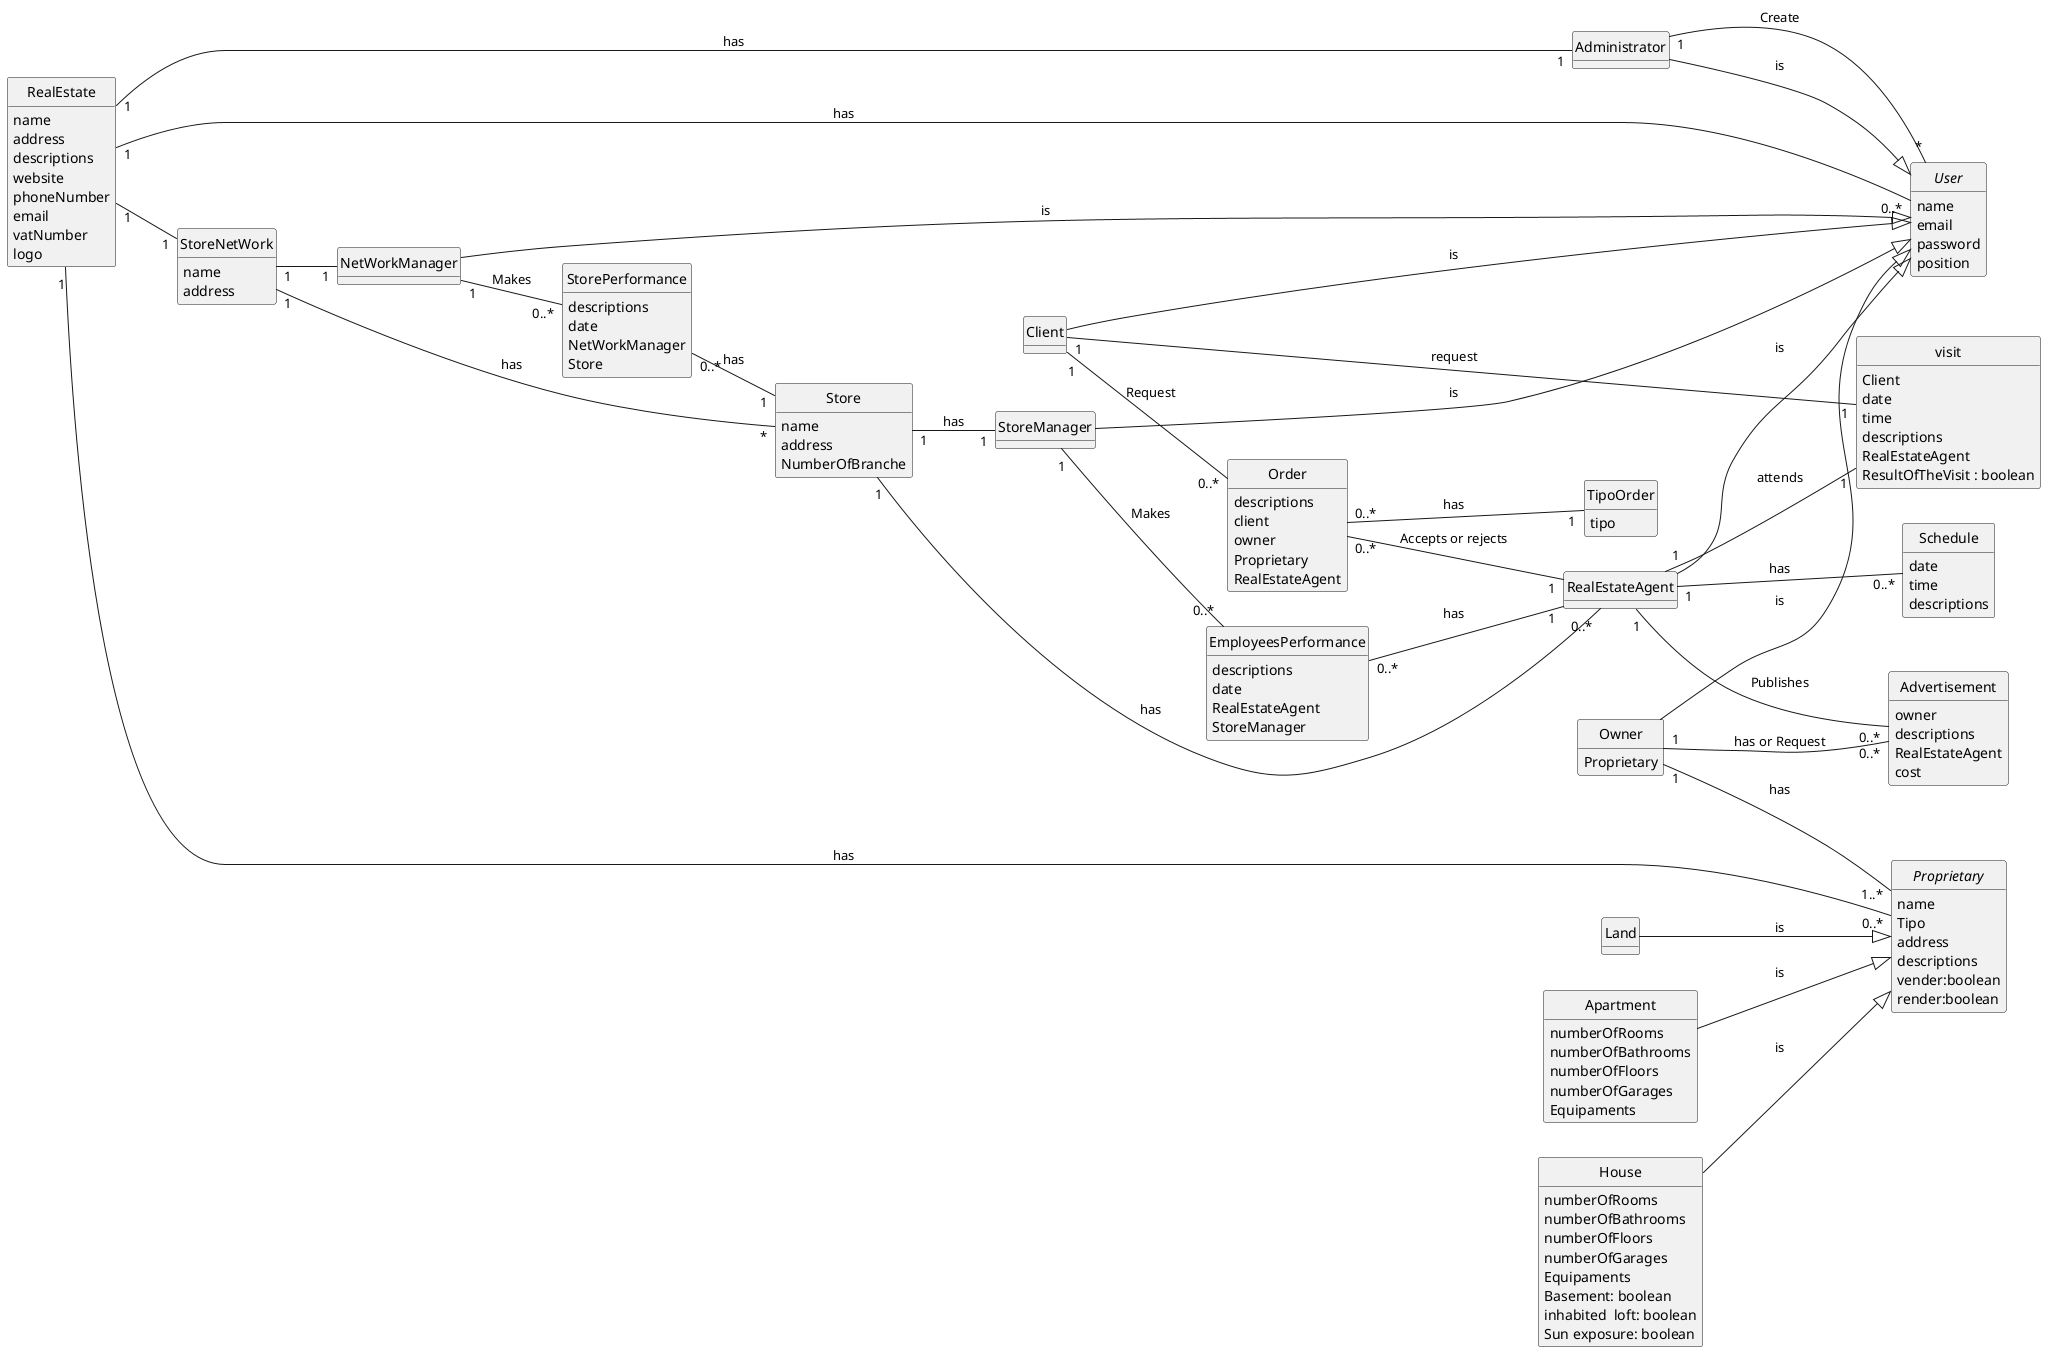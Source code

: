 @startuml
skinparam monochrome true
skinparam packageStyle rectangle
skinparam shadowing false
'skinparam linetype ortho
'left to right direction
skinparam classAttributeIconSize 0
hide circle
hide methods
left to right direction


'title Domain Model

'class Platform {
'  -description
'}

class RealEstate {
    name
    address
    descriptions
    website
    phoneNumber
    email
    vatNumber
    logo
}
class RealEstateAgent {

}

class Client {

}
class Owner {
 Proprietary
}
abstract class User {
    name
    email
    password
    position
}
abstract class Proprietary {
    name
    Tipo
    address
    descriptions
    vender:boolean
    render:boolean
}
class Land{
}

class Apartment{
numberOfRooms
numberOfBathrooms
numberOfFloors
numberOfGarages
Equipaments

}
class House{
numberOfRooms
    numberOfBathrooms
    numberOfFloors
    numberOfGarages
    Equipaments
    Basement: boolean
    inhabited  loft: boolean
    Sun exposure: boolean

}
class Advertisement{
    owner
    descriptions
    RealEstateAgent
    cost
}
class Schedule{
    date
    time
    descriptions
}
class visit{
    Client
    date
    time
    descriptions
    RealEstateAgent
    ResultOfTheVisit : boolean
}
class Order{
    descriptions
    client
    owner
    Proprietary
    RealEstateAgent
}

enum TipoOrder{
tipo
}
class StoreNetWork{
name
address
}
class Store{
name
address
NumberOfBranche
}
class StoreManager{

}
class NetWorkManager{
}
class StorePerformance{
descriptions
date
NetWorkManager
Store
}
class Administrator{
}
class EmployeesPerformance{
descriptions
date
RealEstateAgent
StoreManager
}

RealEstate "1"--"1" StoreNetWork
StoreNetWork "1"--"*" Store : has
Store "1"--"1" StoreManager :has
StoreNetWork "1"--"1" NetWorkManager

Administrator "1"--"*" User : Create

Administrator --|> User : is
StoreManager --|> User : is
NetWorkManager --|> User : is
RealEstateAgent  --|>  User : is
Owner  --|>  User : is
Client  --|>  User : is
RealEstate "1"--" 0..*" User : has
House  --|>  Proprietary : is
Apartment  --|>  Proprietary : is
RealEstate "1"--"0..*" Proprietary : has
Land  --|>  Proprietary : is
Owner "1"--"0..*"Advertisement : has or Request
RealEstateAgent "1"--"0..*"Advertisement : Publishes
Client "1"--"1"visit : request
RealEstateAgent "1"--"1"visit : attends
RealEstateAgent "1"--"0..*"Schedule : has
Order "0..*"--"1" TipoOrder : has
Store "1"--"0..*" RealEstateAgent : has
Client "1"--"0..*" Order : Request
Order "0..*"--"1" RealEstateAgent : Accepts or rejects
StoreManager "1"--"0..*" EmployeesPerformance : Makes
EmployeesPerformance "0..*"--"1" RealEstateAgent : has
RealEstate "1"--"1" Administrator : has
Owner "1"--"1..*" Proprietary : has
NetWorkManager "1"--"0..*" StorePerformance : Makes
StorePerformance "0..*"--"1" Store : has
@enduml